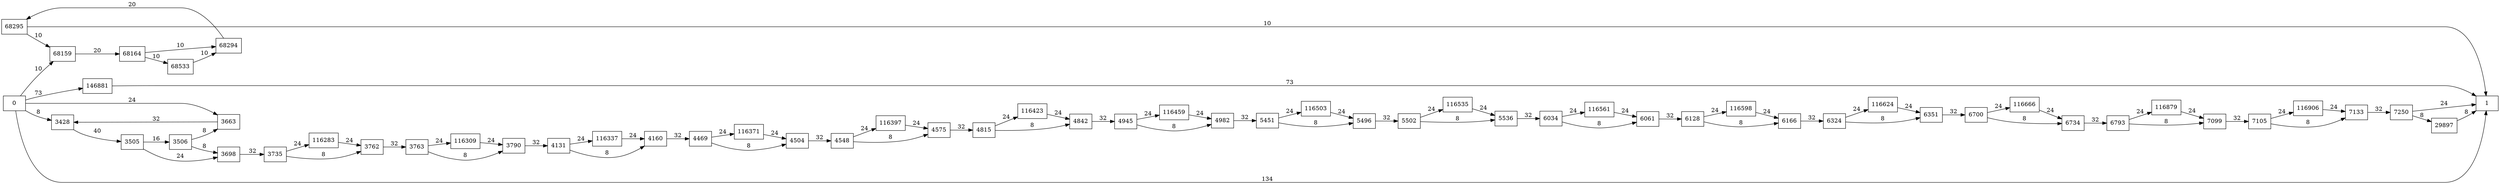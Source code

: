 digraph {
	graph [rankdir=LR]
	node [shape=rectangle]
	3428 -> 3505 [label=40]
	3505 -> 3506 [label=16]
	3505 -> 3698 [label=24]
	3506 -> 3663 [label=8]
	3506 -> 3698 [label=8]
	3663 -> 3428 [label=32]
	3698 -> 3735 [label=32]
	3735 -> 3762 [label=8]
	3735 -> 116283 [label=24]
	3762 -> 3763 [label=32]
	3763 -> 3790 [label=8]
	3763 -> 116309 [label=24]
	3790 -> 4131 [label=32]
	4131 -> 4160 [label=8]
	4131 -> 116337 [label=24]
	4160 -> 4469 [label=32]
	4469 -> 4504 [label=8]
	4469 -> 116371 [label=24]
	4504 -> 4548 [label=32]
	4548 -> 4575 [label=8]
	4548 -> 116397 [label=24]
	4575 -> 4815 [label=32]
	4815 -> 4842 [label=8]
	4815 -> 116423 [label=24]
	4842 -> 4945 [label=32]
	4945 -> 4982 [label=8]
	4945 -> 116459 [label=24]
	4982 -> 5451 [label=32]
	5451 -> 5496 [label=8]
	5451 -> 116503 [label=24]
	5496 -> 5502 [label=32]
	5502 -> 5536 [label=8]
	5502 -> 116535 [label=24]
	5536 -> 6034 [label=32]
	6034 -> 6061 [label=8]
	6034 -> 116561 [label=24]
	6061 -> 6128 [label=32]
	6128 -> 6166 [label=8]
	6128 -> 116598 [label=24]
	6166 -> 6324 [label=32]
	6324 -> 6351 [label=8]
	6324 -> 116624 [label=24]
	6351 -> 6700 [label=32]
	6700 -> 6734 [label=8]
	6700 -> 116666 [label=24]
	6734 -> 6793 [label=32]
	6793 -> 7099 [label=8]
	6793 -> 116879 [label=24]
	7099 -> 7105 [label=32]
	7105 -> 7133 [label=8]
	7105 -> 116906 [label=24]
	7133 -> 7250 [label=32]
	7250 -> 1 [label=24]
	7250 -> 29897 [label=8]
	29897 -> 1 [label=8]
	68159 -> 68164 [label=20]
	68164 -> 68294 [label=10]
	68164 -> 68533 [label=10]
	68294 -> 68295 [label=20]
	68295 -> 68159 [label=10]
	68295 -> 1 [label=10]
	68533 -> 68294 [label=10]
	116283 -> 3762 [label=24]
	116309 -> 3790 [label=24]
	116337 -> 4160 [label=24]
	116371 -> 4504 [label=24]
	116397 -> 4575 [label=24]
	116423 -> 4842 [label=24]
	116459 -> 4982 [label=24]
	116503 -> 5496 [label=24]
	116535 -> 5536 [label=24]
	116561 -> 6061 [label=24]
	116598 -> 6166 [label=24]
	116624 -> 6351 [label=24]
	116666 -> 6734 [label=24]
	116879 -> 7099 [label=24]
	116906 -> 7133 [label=24]
	146881 -> 1 [label=73]
	0 -> 3428 [label=8]
	0 -> 1 [label=134]
	0 -> 68159 [label=10]
	0 -> 3663 [label=24]
	0 -> 146881 [label=73]
}
